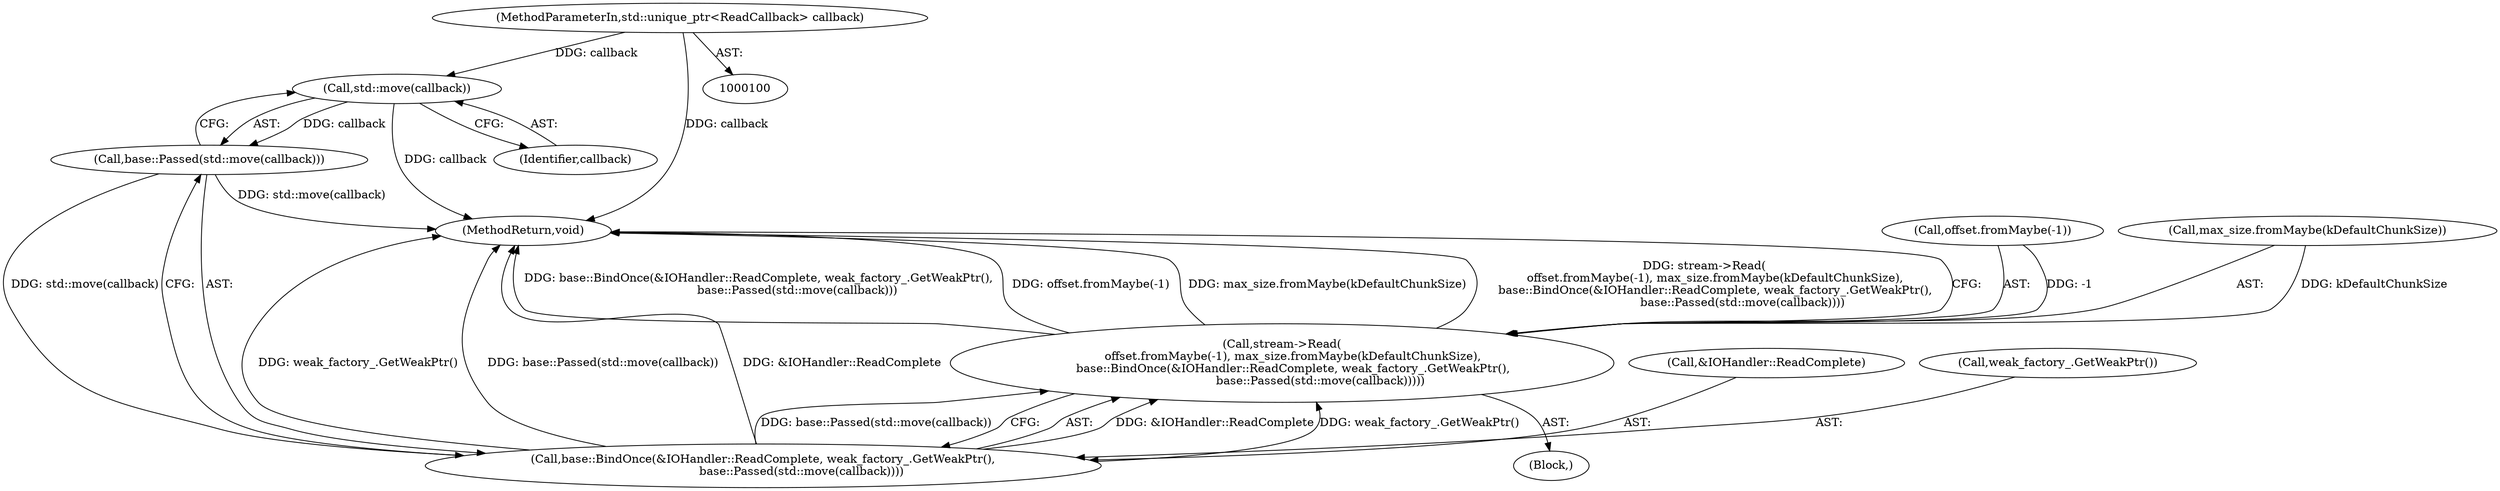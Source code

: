 digraph "0_Chrome_3c8e4852477d5b1e2da877808c998dc57db9460f_9@API" {
"1000174" [label="(Call,std::move(callback))"];
"1000104" [label="(MethodParameterIn,std::unique_ptr<ReadCallback> callback)"];
"1000173" [label="(Call,base::Passed(std::move(callback)))"];
"1000169" [label="(Call,base::BindOnce(&IOHandler::ReadComplete, weak_factory_.GetWeakPtr(),\n                     base::Passed(std::move(callback))))"];
"1000163" [label="(Call,stream->Read(\n      offset.fromMaybe(-1), max_size.fromMaybe(kDefaultChunkSize),\n      base::BindOnce(&IOHandler::ReadComplete, weak_factory_.GetWeakPtr(),\n                     base::Passed(std::move(callback)))))"];
"1000176" [label="(MethodReturn,void)"];
"1000104" [label="(MethodParameterIn,std::unique_ptr<ReadCallback> callback)"];
"1000174" [label="(Call,std::move(callback))"];
"1000175" [label="(Identifier,callback)"];
"1000170" [label="(Call,&IOHandler::ReadComplete)"];
"1000173" [label="(Call,base::Passed(std::move(callback)))"];
"1000105" [label="(Block,)"];
"1000163" [label="(Call,stream->Read(\n      offset.fromMaybe(-1), max_size.fromMaybe(kDefaultChunkSize),\n      base::BindOnce(&IOHandler::ReadComplete, weak_factory_.GetWeakPtr(),\n                     base::Passed(std::move(callback)))))"];
"1000172" [label="(Call,weak_factory_.GetWeakPtr())"];
"1000164" [label="(Call,offset.fromMaybe(-1))"];
"1000169" [label="(Call,base::BindOnce(&IOHandler::ReadComplete, weak_factory_.GetWeakPtr(),\n                     base::Passed(std::move(callback))))"];
"1000167" [label="(Call,max_size.fromMaybe(kDefaultChunkSize))"];
"1000174" -> "1000173"  [label="AST: "];
"1000174" -> "1000175"  [label="CFG: "];
"1000175" -> "1000174"  [label="AST: "];
"1000173" -> "1000174"  [label="CFG: "];
"1000174" -> "1000176"  [label="DDG: callback"];
"1000174" -> "1000173"  [label="DDG: callback"];
"1000104" -> "1000174"  [label="DDG: callback"];
"1000104" -> "1000100"  [label="AST: "];
"1000104" -> "1000176"  [label="DDG: callback"];
"1000173" -> "1000169"  [label="AST: "];
"1000169" -> "1000173"  [label="CFG: "];
"1000173" -> "1000176"  [label="DDG: std::move(callback)"];
"1000173" -> "1000169"  [label="DDG: std::move(callback)"];
"1000169" -> "1000163"  [label="AST: "];
"1000170" -> "1000169"  [label="AST: "];
"1000172" -> "1000169"  [label="AST: "];
"1000163" -> "1000169"  [label="CFG: "];
"1000169" -> "1000176"  [label="DDG: weak_factory_.GetWeakPtr()"];
"1000169" -> "1000176"  [label="DDG: base::Passed(std::move(callback))"];
"1000169" -> "1000176"  [label="DDG: &IOHandler::ReadComplete"];
"1000169" -> "1000163"  [label="DDG: &IOHandler::ReadComplete"];
"1000169" -> "1000163"  [label="DDG: weak_factory_.GetWeakPtr()"];
"1000169" -> "1000163"  [label="DDG: base::Passed(std::move(callback))"];
"1000163" -> "1000105"  [label="AST: "];
"1000164" -> "1000163"  [label="AST: "];
"1000167" -> "1000163"  [label="AST: "];
"1000176" -> "1000163"  [label="CFG: "];
"1000163" -> "1000176"  [label="DDG: base::BindOnce(&IOHandler::ReadComplete, weak_factory_.GetWeakPtr(),\n                     base::Passed(std::move(callback)))"];
"1000163" -> "1000176"  [label="DDG: offset.fromMaybe(-1)"];
"1000163" -> "1000176"  [label="DDG: max_size.fromMaybe(kDefaultChunkSize)"];
"1000163" -> "1000176"  [label="DDG: stream->Read(\n      offset.fromMaybe(-1), max_size.fromMaybe(kDefaultChunkSize),\n      base::BindOnce(&IOHandler::ReadComplete, weak_factory_.GetWeakPtr(),\n                     base::Passed(std::move(callback))))"];
"1000164" -> "1000163"  [label="DDG: -1"];
"1000167" -> "1000163"  [label="DDG: kDefaultChunkSize"];
}
